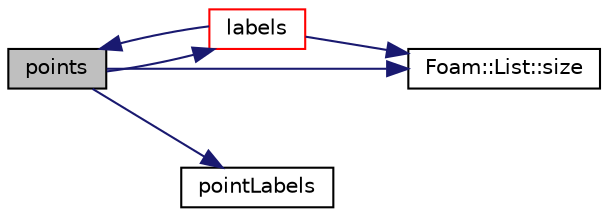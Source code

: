 digraph "points"
{
  bgcolor="transparent";
  edge [fontname="Helvetica",fontsize="10",labelfontname="Helvetica",labelfontsize="10"];
  node [fontname="Helvetica",fontsize="10",shape=record];
  rankdir="LR";
  Node25 [label="points",height=0.2,width=0.4,color="black", fillcolor="grey75", style="filled", fontcolor="black"];
  Node25 -> Node26 [color="midnightblue",fontsize="10",style="solid",fontname="Helvetica"];
  Node26 [label="labels",height=0.2,width=0.4,color="red",URL="$a28313.html#ab4cea538694df1a870518705cf283d7e",tooltip="Return labels of cell vertices. "];
  Node26 -> Node25 [color="midnightblue",fontsize="10",style="solid",fontname="Helvetica"];
  Node26 -> Node29 [color="midnightblue",fontsize="10",style="solid",fontname="Helvetica"];
  Node29 [label="Foam::List::size",height=0.2,width=0.4,color="black",URL="$a26833.html#a8a5f6fa29bd4b500caf186f60245b384",tooltip="Override size to be inconsistent with allocated storage. "];
  Node25 -> Node31 [color="midnightblue",fontsize="10",style="solid",fontname="Helvetica"];
  Node31 [label="pointLabels",height=0.2,width=0.4,color="black",URL="$a18335.html#aafc97bd3a6facab0b236019a6f5210ce"];
  Node25 -> Node29 [color="midnightblue",fontsize="10",style="solid",fontname="Helvetica"];
}
